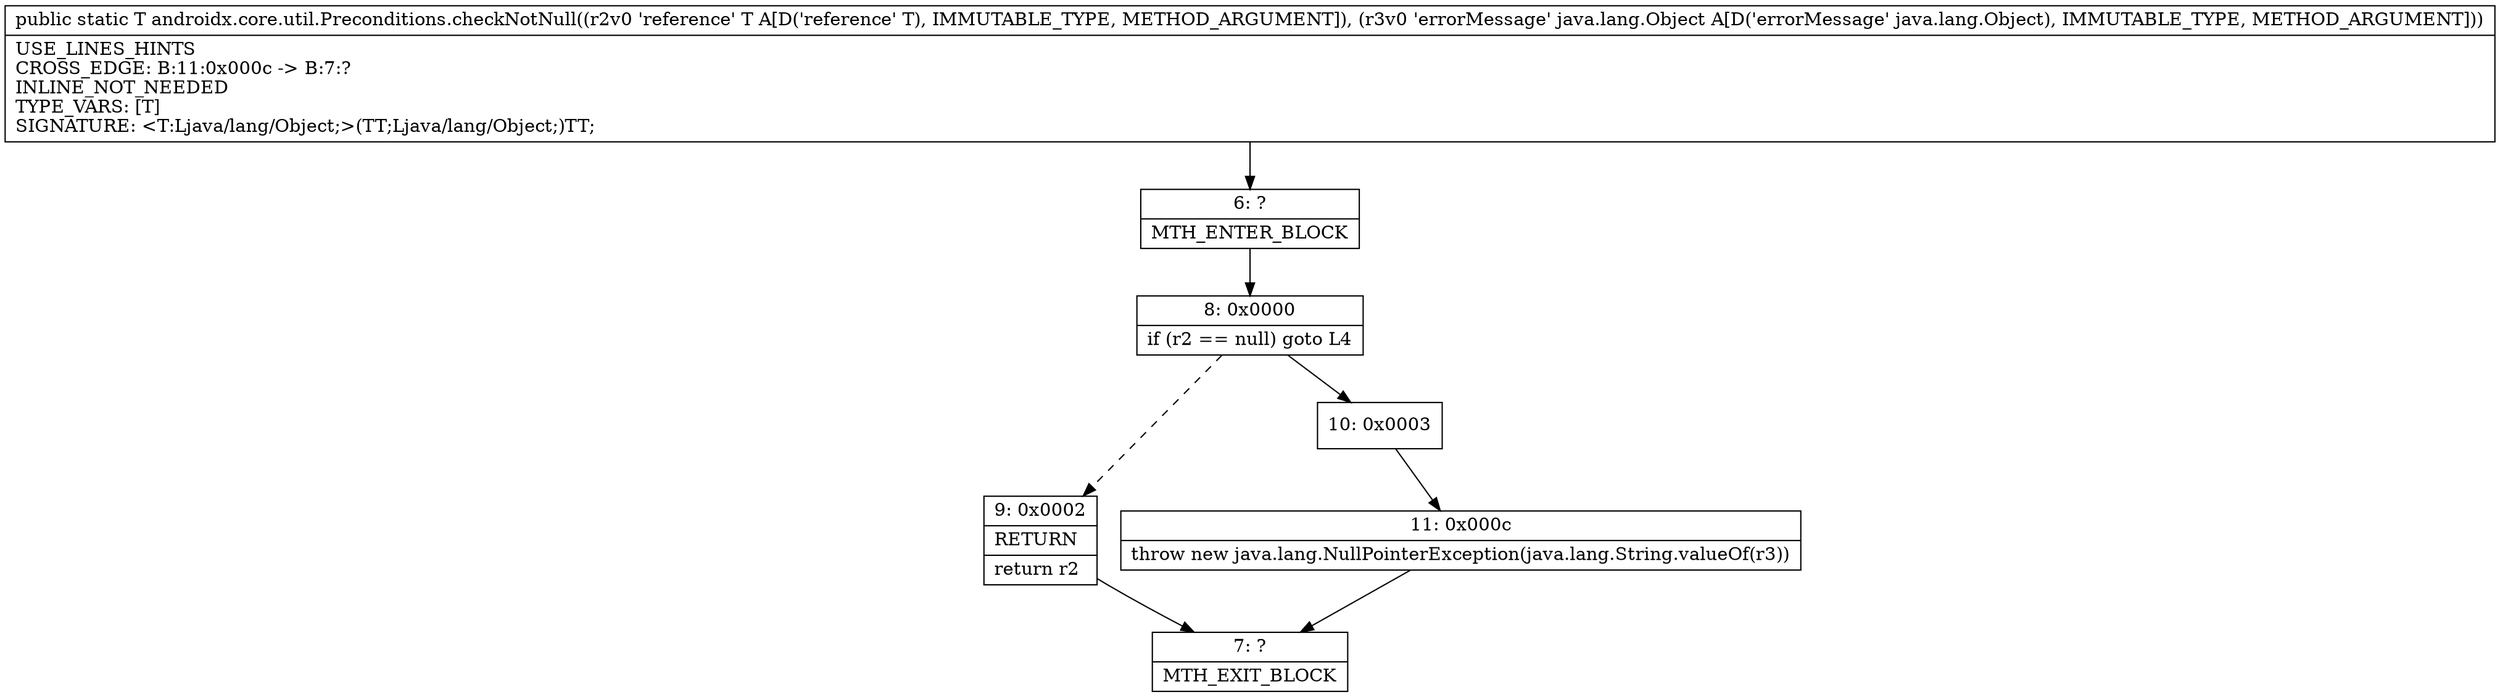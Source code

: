 digraph "CFG forandroidx.core.util.Preconditions.checkNotNull(Ljava\/lang\/Object;Ljava\/lang\/Object;)Ljava\/lang\/Object;" {
Node_6 [shape=record,label="{6\:\ ?|MTH_ENTER_BLOCK\l}"];
Node_8 [shape=record,label="{8\:\ 0x0000|if (r2 == null) goto L4\l}"];
Node_9 [shape=record,label="{9\:\ 0x0002|RETURN\l|return r2\l}"];
Node_7 [shape=record,label="{7\:\ ?|MTH_EXIT_BLOCK\l}"];
Node_10 [shape=record,label="{10\:\ 0x0003}"];
Node_11 [shape=record,label="{11\:\ 0x000c|throw new java.lang.NullPointerException(java.lang.String.valueOf(r3))\l}"];
MethodNode[shape=record,label="{public static T androidx.core.util.Preconditions.checkNotNull((r2v0 'reference' T A[D('reference' T), IMMUTABLE_TYPE, METHOD_ARGUMENT]), (r3v0 'errorMessage' java.lang.Object A[D('errorMessage' java.lang.Object), IMMUTABLE_TYPE, METHOD_ARGUMENT]))  | USE_LINES_HINTS\lCROSS_EDGE: B:11:0x000c \-\> B:7:?\lINLINE_NOT_NEEDED\lTYPE_VARS: [T]\lSIGNATURE: \<T:Ljava\/lang\/Object;\>(TT;Ljava\/lang\/Object;)TT;\l}"];
MethodNode -> Node_6;Node_6 -> Node_8;
Node_8 -> Node_9[style=dashed];
Node_8 -> Node_10;
Node_9 -> Node_7;
Node_10 -> Node_11;
Node_11 -> Node_7;
}

